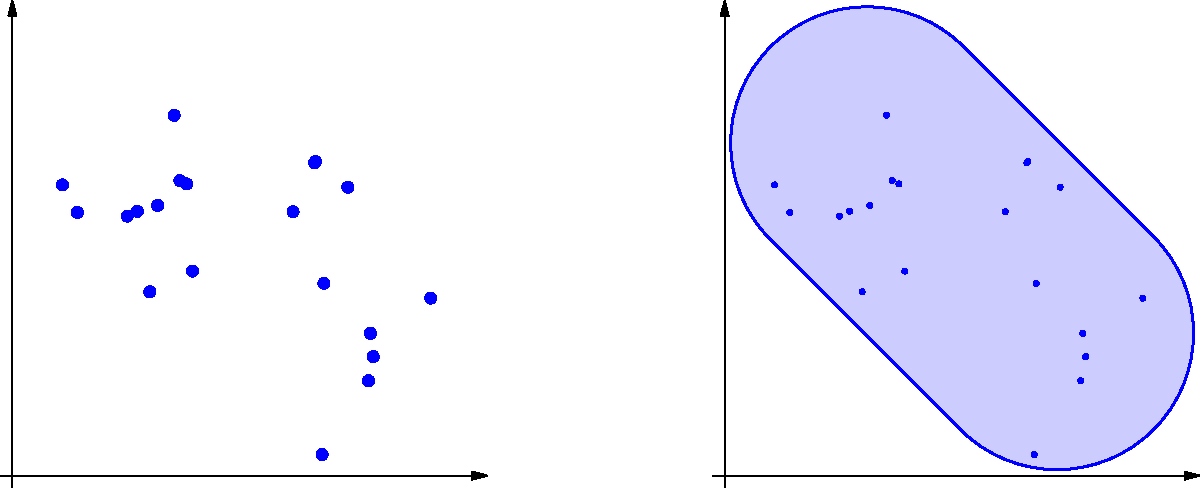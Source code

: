 
size( 600 );

real width = 4;
real height = 4;
real hsep = 2;
transform over = shift( (width+hsep,0) );

draw( (-0.1,0)--(width,0), Arrow );
draw( (0,-0.1)--(0,height), Arrow );
draw( over * ( (-0.1,0)--(width,0) ), Arrow );
draw( over * ( (0,-0.1)--(0,height) ), Arrow );

int numpoints = 20;
int randseed = 8;
real radius = 0.5;

real rbtwn ( real a, real b ) { return unitrand()*(b-a)+a; }

pair[] points = new pair[numpoints];
srand( randseed );
pair randpt () {
    real x = rbtwn(0.15width,0.85width);
    return (x,height-x) + dir(45)*rbtwn(-1,1);
}
for ( int i = 0 ; i < numpoints ; ++i ) { points[i] = randpt(); }

real dist_from_pts ( pair p ) {
    real result = width+height;
    for ( int i = 0 ; i < numpoints ; ++i ) {
        real dist = length( p - points[i] );
        if ( dist < result ) result = dist;
    }
    return result;
}
pair edgept ( pair start, pair walk, real dist ) {
    pair step = unit( walk ) * 0.1;
    pair result = start;
    while ( dist_from_pts( result ) < dist ) { result += step; }
    return result;
}

/*
int num_edge_pts = 5;
int num_cap_pts = 5;
int num_circle_pts = 20;
guide boundary;
for ( int i = 0 ; i < num_circle_pts ; ++i ) {
    real angle = i * 360.0 / num_circle_pts;
    pair next = edgept( (width/2,height/2), dir(angle), 0.5 );
    boundary = boundary .. next;
}
boundary = boundary .. cycle;
*/
pair pill ( real t, real deg ) {
    real x = interp( 0.3width, 0.7width, t );
    return (x,height-x)+dir(deg)*1.15;
}
guide boundary = pill(0,45)..pill(0,135)..pill(0,225)
               --pill(1,225)..pill(1,-45)..pill(1,45)
               --cycle;
filldraw( over * boundary, rgb(0.8,0.8,1), blue+linewidth(1) );

for ( int i = 0 ; i < numpoints ; ++i ) {
    dot( points[i], blue+linewidth(6) );
    dot( over * points[i], blue+linewidth(3) );
}
/*
srand(1009);
for ( int i = 0 ; i < 5 ; ++i ) {
    pair newpt = randpt();
    dot( newpt, red+linewidth(6) );
    dot( over * newpt, red+linewidth(3) );
}
*/

